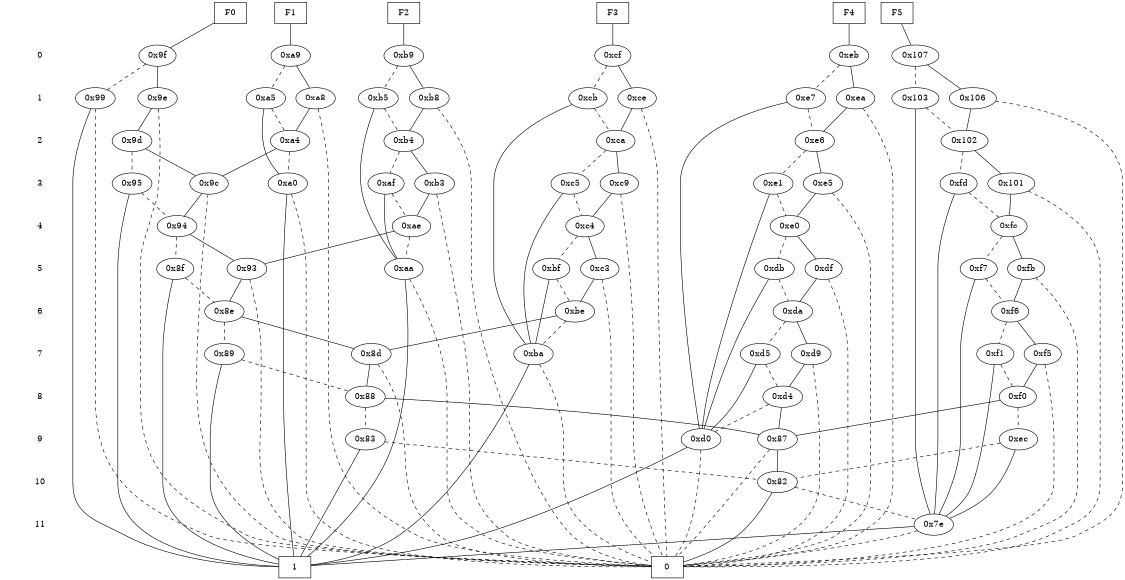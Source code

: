 digraph "DD" {
size = "7.5,10"
center = true;
edge [dir = none];
{ node [shape = plaintext];
  edge [style = invis];
  "CONST NODES" [style = invis];
" 0 " -> " 1 " -> " 2 " -> " 3 " -> " 4 " -> " 5 " -> " 6 " -> " 7 " -> " 8 " -> " 9 " -> " 10 " -> " 11 " -> "CONST NODES"; 
}
{ rank = same; node [shape = box]; edge [style = invis];
"F0" -> "F1" -> "F2" -> "F3" -> "F4" -> "F5"; }
{ rank = same; " 0 ";
"0x107";
"0xeb";
"0xcf";
"0xb9";
"0x9f";
"0xa9";
}
{ rank = same; " 1 ";
"0xe7";
"0xcb";
"0xa8";
"0xb8";
"0xce";
"0xea";
"0x99";
"0xb5";
"0x106";
"0x9e";
"0x103";
"0xa5";
}
{ rank = same; " 2 ";
"0x9d";
"0x102";
"0xe6";
"0xca";
"0xa4";
"0xb4";
}
{ rank = same; " 3 ";
"0x9c";
"0xb3";
"0xaf";
"0xc9";
"0xe5";
"0xa0";
"0x101";
"0x95";
"0xfd";
"0xe1";
"0xc5";
}
{ rank = same; " 4 ";
"0xfc";
"0xe0";
"0xc4";
"0xae";
"0x94";
}
{ rank = same; " 5 ";
"0x93";
"0xc3";
"0xdf";
"0x8f";
"0xaa";
"0xfb";
"0xf7";
"0xdb";
"0xbf";
}
{ rank = same; " 6 ";
"0xf6";
"0xbe";
"0xda";
"0x8e";
}
{ rank = same; " 7 ";
"0x8d";
"0x89";
"0xf1";
"0xd9";
"0xba";
"0xf5";
"0xd5";
}
{ rank = same; " 8 ";
"0x88";
"0xf0";
"0xd4";
}
{ rank = same; " 9 ";
"0x87";
"0xd0";
"0xec";
"0x83";
}
{ rank = same; " 10 ";
"0x82";
}
{ rank = same; " 11 ";
"0x7e";
}
{ rank = same; "CONST NODES";
{ node [shape = box]; "0x10";
"0xf";
}
}
"F0" -> "0x9f" [style = solid];
"F1" -> "0xa9" [style = solid];
"F2" -> "0xb9" [style = solid];
"F3" -> "0xcf" [style = solid];
"F4" -> "0xeb" [style = solid];
"F5" -> "0x107" [style = solid];
"0x107" -> "0x106";
"0x107" -> "0x103" [style = dashed];
"0xeb" -> "0xea";
"0xeb" -> "0xe7" [style = dashed];
"0xcf" -> "0xce";
"0xcf" -> "0xcb" [style = dashed];
"0xb9" -> "0xb8";
"0xb9" -> "0xb5" [style = dashed];
"0x9f" -> "0x9e";
"0x9f" -> "0x99" [style = dashed];
"0xa9" -> "0xa8";
"0xa9" -> "0xa5" [style = dashed];
"0xe7" -> "0xd0";
"0xe7" -> "0xe6" [style = dashed];
"0xcb" -> "0xba";
"0xcb" -> "0xca" [style = dashed];
"0xa8" -> "0xa4";
"0xa8" -> "0x10" [style = dashed];
"0xb8" -> "0xb4";
"0xb8" -> "0x10" [style = dashed];
"0xce" -> "0xca";
"0xce" -> "0x10" [style = dashed];
"0xea" -> "0xe6";
"0xea" -> "0x10" [style = dashed];
"0x99" -> "0xf";
"0x99" -> "0x10" [style = dashed];
"0xb5" -> "0xaa";
"0xb5" -> "0xb4" [style = dashed];
"0x106" -> "0x102";
"0x106" -> "0x10" [style = dashed];
"0x9e" -> "0x9d";
"0x9e" -> "0x10" [style = dashed];
"0x103" -> "0x7e";
"0x103" -> "0x102" [style = dashed];
"0xa5" -> "0xa0";
"0xa5" -> "0xa4" [style = dashed];
"0x9d" -> "0x9c";
"0x9d" -> "0x95" [style = dashed];
"0x102" -> "0x101";
"0x102" -> "0xfd" [style = dashed];
"0xe6" -> "0xe5";
"0xe6" -> "0xe1" [style = dashed];
"0xca" -> "0xc9";
"0xca" -> "0xc5" [style = dashed];
"0xa4" -> "0x9c";
"0xa4" -> "0xa0" [style = dashed];
"0xb4" -> "0xb3";
"0xb4" -> "0xaf" [style = dashed];
"0x9c" -> "0x94";
"0x9c" -> "0x10" [style = dashed];
"0xb3" -> "0xae";
"0xb3" -> "0x10" [style = dashed];
"0xaf" -> "0xaa";
"0xaf" -> "0xae" [style = dashed];
"0xc9" -> "0xc4";
"0xc9" -> "0x10" [style = dashed];
"0xe5" -> "0xe0";
"0xe5" -> "0x10" [style = dashed];
"0xa0" -> "0xf";
"0xa0" -> "0x10" [style = dashed];
"0x101" -> "0xfc";
"0x101" -> "0x10" [style = dashed];
"0x95" -> "0xf";
"0x95" -> "0x94" [style = dashed];
"0xfd" -> "0x7e";
"0xfd" -> "0xfc" [style = dashed];
"0xe1" -> "0xd0";
"0xe1" -> "0xe0" [style = dashed];
"0xc5" -> "0xba";
"0xc5" -> "0xc4" [style = dashed];
"0xfc" -> "0xfb";
"0xfc" -> "0xf7" [style = dashed];
"0xe0" -> "0xdf";
"0xe0" -> "0xdb" [style = dashed];
"0xc4" -> "0xc3";
"0xc4" -> "0xbf" [style = dashed];
"0xae" -> "0x93";
"0xae" -> "0xaa" [style = dashed];
"0x94" -> "0x93";
"0x94" -> "0x8f" [style = dashed];
"0x93" -> "0x8e";
"0x93" -> "0x10" [style = dashed];
"0xc3" -> "0xbe";
"0xc3" -> "0x10" [style = dashed];
"0xdf" -> "0xda";
"0xdf" -> "0x10" [style = dashed];
"0x8f" -> "0xf";
"0x8f" -> "0x8e" [style = dashed];
"0xaa" -> "0xf";
"0xaa" -> "0x10" [style = dashed];
"0xfb" -> "0xf6";
"0xfb" -> "0x10" [style = dashed];
"0xf7" -> "0x7e";
"0xf7" -> "0xf6" [style = dashed];
"0xdb" -> "0xd0";
"0xdb" -> "0xda" [style = dashed];
"0xbf" -> "0xba";
"0xbf" -> "0xbe" [style = dashed];
"0xf6" -> "0xf5";
"0xf6" -> "0xf1" [style = dashed];
"0xbe" -> "0x8d";
"0xbe" -> "0xba" [style = dashed];
"0xda" -> "0xd9";
"0xda" -> "0xd5" [style = dashed];
"0x8e" -> "0x8d";
"0x8e" -> "0x89" [style = dashed];
"0x8d" -> "0x88";
"0x8d" -> "0x10" [style = dashed];
"0x89" -> "0xf";
"0x89" -> "0x88" [style = dashed];
"0xf1" -> "0x7e";
"0xf1" -> "0xf0" [style = dashed];
"0xd9" -> "0xd4";
"0xd9" -> "0x10" [style = dashed];
"0xba" -> "0xf";
"0xba" -> "0x10" [style = dashed];
"0xf5" -> "0xf0";
"0xf5" -> "0x10" [style = dashed];
"0xd5" -> "0xd0";
"0xd5" -> "0xd4" [style = dashed];
"0x88" -> "0x87";
"0x88" -> "0x83" [style = dashed];
"0xf0" -> "0x87";
"0xf0" -> "0xec" [style = dashed];
"0xd4" -> "0x87";
"0xd4" -> "0xd0" [style = dashed];
"0x87" -> "0x82";
"0x87" -> "0x10" [style = dashed];
"0xd0" -> "0xf";
"0xd0" -> "0x10" [style = dashed];
"0xec" -> "0x7e";
"0xec" -> "0x82" [style = dashed];
"0x83" -> "0xf";
"0x83" -> "0x82" [style = dashed];
"0x82" -> "0x10";
"0x82" -> "0x7e" [style = dashed];
"0x7e" -> "0xf";
"0x7e" -> "0x10" [style = dashed];
"0x10" [label = "0"];
"0xf" [label = "1"];
}
